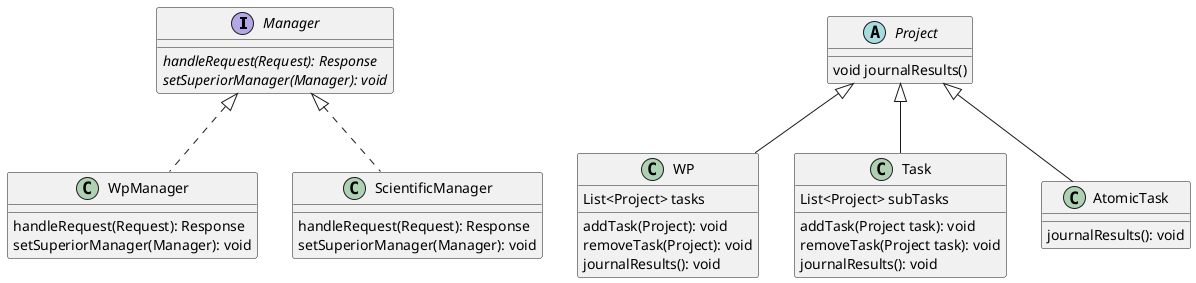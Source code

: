 @startuml

' Interfaccia comune per gestire le richieste
interface Manager {
    {abstract} handleRequest(Request): Response
    {abstract} setSuperiorManager(Manager): void
}

' Classe concreta WpManager che gestisce le richieste di gestione del WP
class WpManager implements Manager{
    ' Implementazione per gestire autonomamente il budget e assegnare attività 
    handleRequest(Request): Response
    setSuperiorManager(Manager): void
}

' Classe concreta ScientificManager che gestisce le spese di mobilità e il budget
class ScientificManager implements Manager{
    ' Implementazione per gestire spese di mobilità e aumentare il budget
    handleRequest(Request): Response
    setSuperiorManager(Manager): void
}

' Definizione della classe astratta Project
abstract class Project {
    ' Metodo concreto per memorizzare i risultati del task in un database centralizzato
    void journalResults()
}

' Composite che estende la classe astratta Project
class WP extends Project {
    ' Elenco di sub-tasks o projects
    List<Project> tasks
    addTask(Project): void
    removeTask(Project): void
    journalResults(): void
}

' Ulteriore Composite che estende la classe astratta Project
class Task extends Project {
    ' Elenco di sub-tasks o atomic tasks
    List<Project> subTasks
    addTask(Project task): void
    removeTask(Project task): void
    journalResults(): void
}

' Leaf che estende la classe Project, rappresenta un task atomico
class AtomicTask extends Project {
    ' Implementazione specifica di un atomic task
    journalResults(): void
}

' domanda: atomicTask non può includere addProject o addtask alla sua implementazione, quindi Project può dichiarare solo il metodo journalResults
' una classe che estende una classe astratta deve implementare i metodi concreti? 
' domanda2: come gestiamo il fatto che i WP possono avere come figli solo i task? e che i task non possono avere come figli i WP? 

@enduml
